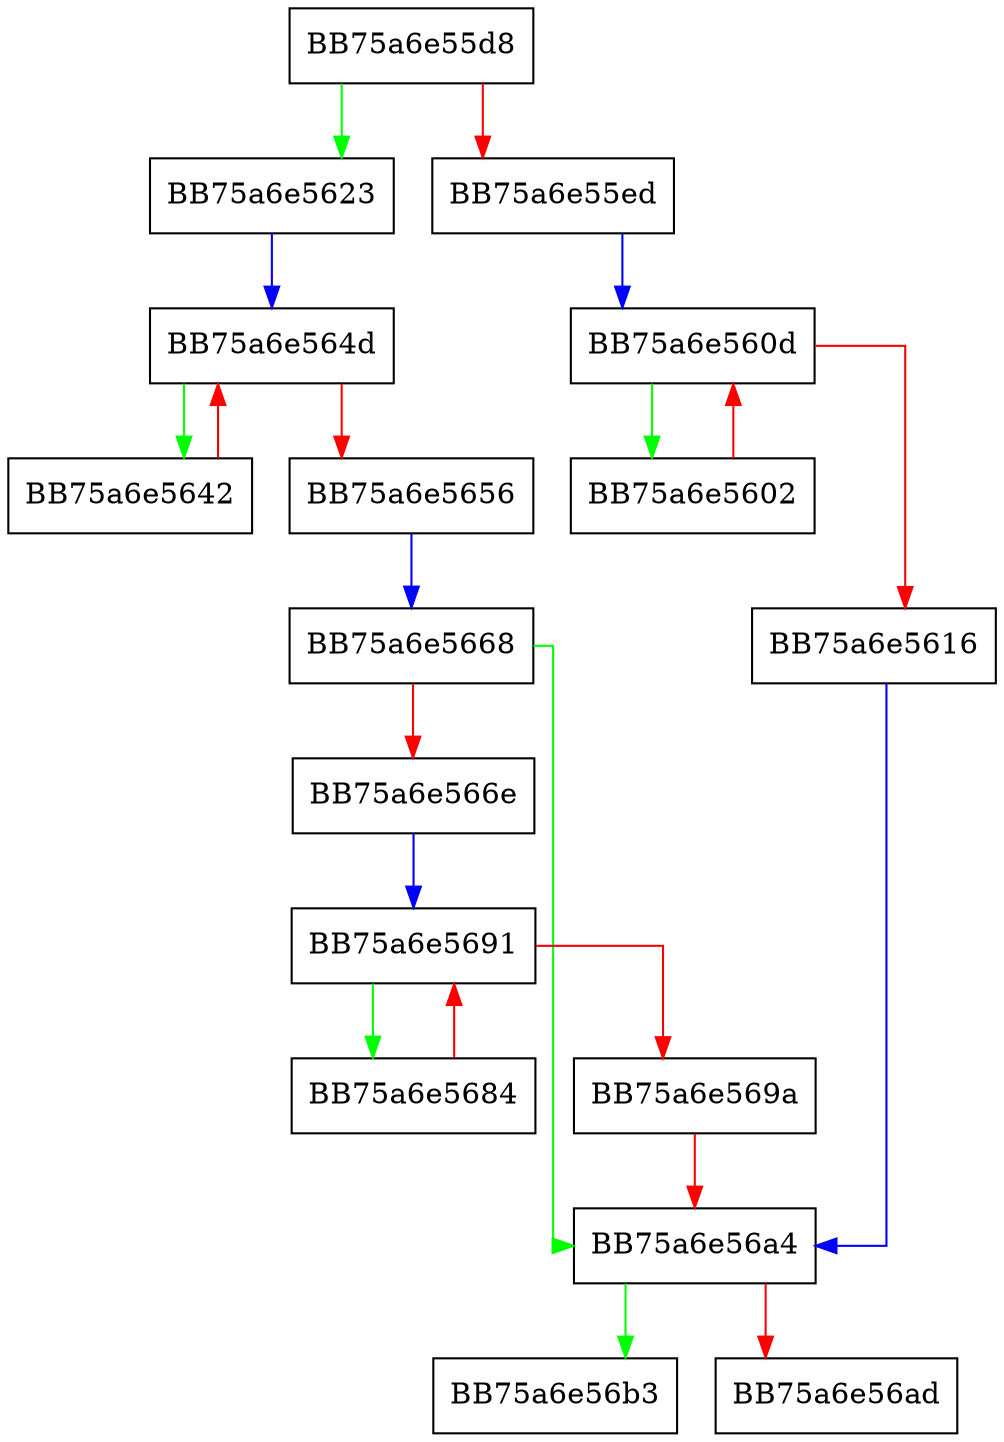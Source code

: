 digraph _Wait {
  node [shape="box"];
  graph [splines=ortho];
  BB75a6e55d8 -> BB75a6e5623 [color="green"];
  BB75a6e55d8 -> BB75a6e55ed [color="red"];
  BB75a6e55ed -> BB75a6e560d [color="blue"];
  BB75a6e5602 -> BB75a6e560d [color="red"];
  BB75a6e560d -> BB75a6e5602 [color="green"];
  BB75a6e560d -> BB75a6e5616 [color="red"];
  BB75a6e5616 -> BB75a6e56a4 [color="blue"];
  BB75a6e5623 -> BB75a6e564d [color="blue"];
  BB75a6e5642 -> BB75a6e564d [color="red"];
  BB75a6e564d -> BB75a6e5642 [color="green"];
  BB75a6e564d -> BB75a6e5656 [color="red"];
  BB75a6e5656 -> BB75a6e5668 [color="blue"];
  BB75a6e5668 -> BB75a6e56a4 [color="green"];
  BB75a6e5668 -> BB75a6e566e [color="red"];
  BB75a6e566e -> BB75a6e5691 [color="blue"];
  BB75a6e5684 -> BB75a6e5691 [color="red"];
  BB75a6e5691 -> BB75a6e5684 [color="green"];
  BB75a6e5691 -> BB75a6e569a [color="red"];
  BB75a6e569a -> BB75a6e56a4 [color="red"];
  BB75a6e56a4 -> BB75a6e56b3 [color="green"];
  BB75a6e56a4 -> BB75a6e56ad [color="red"];
}